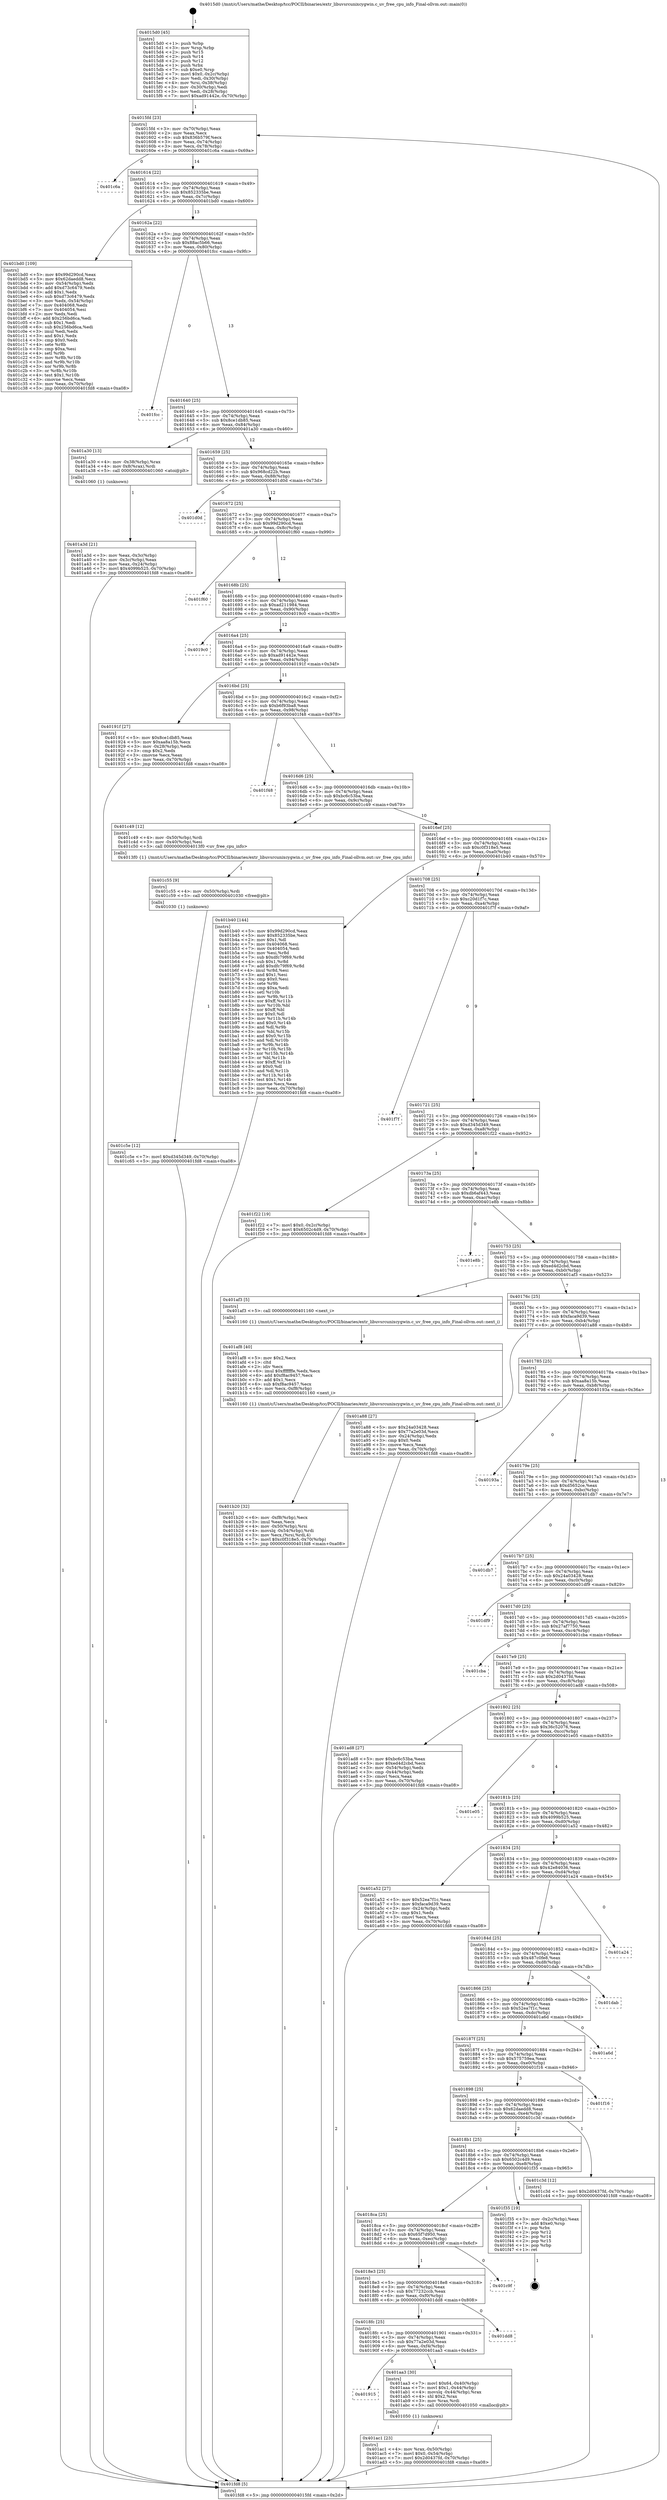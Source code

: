 digraph "0x4015d0" {
  label = "0x4015d0 (/mnt/c/Users/mathe/Desktop/tcc/POCII/binaries/extr_libuvsrcunixcygwin.c_uv_free_cpu_info_Final-ollvm.out::main(0))"
  labelloc = "t"
  node[shape=record]

  Entry [label="",width=0.3,height=0.3,shape=circle,fillcolor=black,style=filled]
  "0x4015fd" [label="{
     0x4015fd [23]\l
     | [instrs]\l
     &nbsp;&nbsp;0x4015fd \<+3\>: mov -0x70(%rbp),%eax\l
     &nbsp;&nbsp;0x401600 \<+2\>: mov %eax,%ecx\l
     &nbsp;&nbsp;0x401602 \<+6\>: sub $0x836b579f,%ecx\l
     &nbsp;&nbsp;0x401608 \<+3\>: mov %eax,-0x74(%rbp)\l
     &nbsp;&nbsp;0x40160b \<+3\>: mov %ecx,-0x78(%rbp)\l
     &nbsp;&nbsp;0x40160e \<+6\>: je 0000000000401c6a \<main+0x69a\>\l
  }"]
  "0x401c6a" [label="{
     0x401c6a\l
  }", style=dashed]
  "0x401614" [label="{
     0x401614 [22]\l
     | [instrs]\l
     &nbsp;&nbsp;0x401614 \<+5\>: jmp 0000000000401619 \<main+0x49\>\l
     &nbsp;&nbsp;0x401619 \<+3\>: mov -0x74(%rbp),%eax\l
     &nbsp;&nbsp;0x40161c \<+5\>: sub $0x852335be,%eax\l
     &nbsp;&nbsp;0x401621 \<+3\>: mov %eax,-0x7c(%rbp)\l
     &nbsp;&nbsp;0x401624 \<+6\>: je 0000000000401bd0 \<main+0x600\>\l
  }"]
  Exit [label="",width=0.3,height=0.3,shape=circle,fillcolor=black,style=filled,peripheries=2]
  "0x401bd0" [label="{
     0x401bd0 [109]\l
     | [instrs]\l
     &nbsp;&nbsp;0x401bd0 \<+5\>: mov $0x99d290cd,%eax\l
     &nbsp;&nbsp;0x401bd5 \<+5\>: mov $0x62daedd8,%ecx\l
     &nbsp;&nbsp;0x401bda \<+3\>: mov -0x54(%rbp),%edx\l
     &nbsp;&nbsp;0x401bdd \<+6\>: add $0xd73c6479,%edx\l
     &nbsp;&nbsp;0x401be3 \<+3\>: add $0x1,%edx\l
     &nbsp;&nbsp;0x401be6 \<+6\>: sub $0xd73c6479,%edx\l
     &nbsp;&nbsp;0x401bec \<+3\>: mov %edx,-0x54(%rbp)\l
     &nbsp;&nbsp;0x401bef \<+7\>: mov 0x404068,%edx\l
     &nbsp;&nbsp;0x401bf6 \<+7\>: mov 0x404054,%esi\l
     &nbsp;&nbsp;0x401bfd \<+2\>: mov %edx,%edi\l
     &nbsp;&nbsp;0x401bff \<+6\>: add $0x256bd6ca,%edi\l
     &nbsp;&nbsp;0x401c05 \<+3\>: sub $0x1,%edi\l
     &nbsp;&nbsp;0x401c08 \<+6\>: sub $0x256bd6ca,%edi\l
     &nbsp;&nbsp;0x401c0e \<+3\>: imul %edi,%edx\l
     &nbsp;&nbsp;0x401c11 \<+3\>: and $0x1,%edx\l
     &nbsp;&nbsp;0x401c14 \<+3\>: cmp $0x0,%edx\l
     &nbsp;&nbsp;0x401c17 \<+4\>: sete %r8b\l
     &nbsp;&nbsp;0x401c1b \<+3\>: cmp $0xa,%esi\l
     &nbsp;&nbsp;0x401c1e \<+4\>: setl %r9b\l
     &nbsp;&nbsp;0x401c22 \<+3\>: mov %r8b,%r10b\l
     &nbsp;&nbsp;0x401c25 \<+3\>: and %r9b,%r10b\l
     &nbsp;&nbsp;0x401c28 \<+3\>: xor %r9b,%r8b\l
     &nbsp;&nbsp;0x401c2b \<+3\>: or %r8b,%r10b\l
     &nbsp;&nbsp;0x401c2e \<+4\>: test $0x1,%r10b\l
     &nbsp;&nbsp;0x401c32 \<+3\>: cmovne %ecx,%eax\l
     &nbsp;&nbsp;0x401c35 \<+3\>: mov %eax,-0x70(%rbp)\l
     &nbsp;&nbsp;0x401c38 \<+5\>: jmp 0000000000401fd8 \<main+0xa08\>\l
  }"]
  "0x40162a" [label="{
     0x40162a [22]\l
     | [instrs]\l
     &nbsp;&nbsp;0x40162a \<+5\>: jmp 000000000040162f \<main+0x5f\>\l
     &nbsp;&nbsp;0x40162f \<+3\>: mov -0x74(%rbp),%eax\l
     &nbsp;&nbsp;0x401632 \<+5\>: sub $0x88ac5b66,%eax\l
     &nbsp;&nbsp;0x401637 \<+3\>: mov %eax,-0x80(%rbp)\l
     &nbsp;&nbsp;0x40163a \<+6\>: je 0000000000401fcc \<main+0x9fc\>\l
  }"]
  "0x401c5e" [label="{
     0x401c5e [12]\l
     | [instrs]\l
     &nbsp;&nbsp;0x401c5e \<+7\>: movl $0xd345d349,-0x70(%rbp)\l
     &nbsp;&nbsp;0x401c65 \<+5\>: jmp 0000000000401fd8 \<main+0xa08\>\l
  }"]
  "0x401fcc" [label="{
     0x401fcc\l
  }", style=dashed]
  "0x401640" [label="{
     0x401640 [25]\l
     | [instrs]\l
     &nbsp;&nbsp;0x401640 \<+5\>: jmp 0000000000401645 \<main+0x75\>\l
     &nbsp;&nbsp;0x401645 \<+3\>: mov -0x74(%rbp),%eax\l
     &nbsp;&nbsp;0x401648 \<+5\>: sub $0x8ce1db85,%eax\l
     &nbsp;&nbsp;0x40164d \<+6\>: mov %eax,-0x84(%rbp)\l
     &nbsp;&nbsp;0x401653 \<+6\>: je 0000000000401a30 \<main+0x460\>\l
  }"]
  "0x401c55" [label="{
     0x401c55 [9]\l
     | [instrs]\l
     &nbsp;&nbsp;0x401c55 \<+4\>: mov -0x50(%rbp),%rdi\l
     &nbsp;&nbsp;0x401c59 \<+5\>: call 0000000000401030 \<free@plt\>\l
     | [calls]\l
     &nbsp;&nbsp;0x401030 \{1\} (unknown)\l
  }"]
  "0x401a30" [label="{
     0x401a30 [13]\l
     | [instrs]\l
     &nbsp;&nbsp;0x401a30 \<+4\>: mov -0x38(%rbp),%rax\l
     &nbsp;&nbsp;0x401a34 \<+4\>: mov 0x8(%rax),%rdi\l
     &nbsp;&nbsp;0x401a38 \<+5\>: call 0000000000401060 \<atoi@plt\>\l
     | [calls]\l
     &nbsp;&nbsp;0x401060 \{1\} (unknown)\l
  }"]
  "0x401659" [label="{
     0x401659 [25]\l
     | [instrs]\l
     &nbsp;&nbsp;0x401659 \<+5\>: jmp 000000000040165e \<main+0x8e\>\l
     &nbsp;&nbsp;0x40165e \<+3\>: mov -0x74(%rbp),%eax\l
     &nbsp;&nbsp;0x401661 \<+5\>: sub $0x968cd22b,%eax\l
     &nbsp;&nbsp;0x401666 \<+6\>: mov %eax,-0x88(%rbp)\l
     &nbsp;&nbsp;0x40166c \<+6\>: je 0000000000401d0d \<main+0x73d\>\l
  }"]
  "0x401b20" [label="{
     0x401b20 [32]\l
     | [instrs]\l
     &nbsp;&nbsp;0x401b20 \<+6\>: mov -0xf8(%rbp),%ecx\l
     &nbsp;&nbsp;0x401b26 \<+3\>: imul %eax,%ecx\l
     &nbsp;&nbsp;0x401b29 \<+4\>: mov -0x50(%rbp),%rsi\l
     &nbsp;&nbsp;0x401b2d \<+4\>: movslq -0x54(%rbp),%rdi\l
     &nbsp;&nbsp;0x401b31 \<+3\>: mov %ecx,(%rsi,%rdi,4)\l
     &nbsp;&nbsp;0x401b34 \<+7\>: movl $0xc0f318e5,-0x70(%rbp)\l
     &nbsp;&nbsp;0x401b3b \<+5\>: jmp 0000000000401fd8 \<main+0xa08\>\l
  }"]
  "0x401d0d" [label="{
     0x401d0d\l
  }", style=dashed]
  "0x401672" [label="{
     0x401672 [25]\l
     | [instrs]\l
     &nbsp;&nbsp;0x401672 \<+5\>: jmp 0000000000401677 \<main+0xa7\>\l
     &nbsp;&nbsp;0x401677 \<+3\>: mov -0x74(%rbp),%eax\l
     &nbsp;&nbsp;0x40167a \<+5\>: sub $0x99d290cd,%eax\l
     &nbsp;&nbsp;0x40167f \<+6\>: mov %eax,-0x8c(%rbp)\l
     &nbsp;&nbsp;0x401685 \<+6\>: je 0000000000401f60 \<main+0x990\>\l
  }"]
  "0x401af8" [label="{
     0x401af8 [40]\l
     | [instrs]\l
     &nbsp;&nbsp;0x401af8 \<+5\>: mov $0x2,%ecx\l
     &nbsp;&nbsp;0x401afd \<+1\>: cltd\l
     &nbsp;&nbsp;0x401afe \<+2\>: idiv %ecx\l
     &nbsp;&nbsp;0x401b00 \<+6\>: imul $0xfffffffe,%edx,%ecx\l
     &nbsp;&nbsp;0x401b06 \<+6\>: add $0xf8ac9457,%ecx\l
     &nbsp;&nbsp;0x401b0c \<+3\>: add $0x1,%ecx\l
     &nbsp;&nbsp;0x401b0f \<+6\>: sub $0xf8ac9457,%ecx\l
     &nbsp;&nbsp;0x401b15 \<+6\>: mov %ecx,-0xf8(%rbp)\l
     &nbsp;&nbsp;0x401b1b \<+5\>: call 0000000000401160 \<next_i\>\l
     | [calls]\l
     &nbsp;&nbsp;0x401160 \{1\} (/mnt/c/Users/mathe/Desktop/tcc/POCII/binaries/extr_libuvsrcunixcygwin.c_uv_free_cpu_info_Final-ollvm.out::next_i)\l
  }"]
  "0x401f60" [label="{
     0x401f60\l
  }", style=dashed]
  "0x40168b" [label="{
     0x40168b [25]\l
     | [instrs]\l
     &nbsp;&nbsp;0x40168b \<+5\>: jmp 0000000000401690 \<main+0xc0\>\l
     &nbsp;&nbsp;0x401690 \<+3\>: mov -0x74(%rbp),%eax\l
     &nbsp;&nbsp;0x401693 \<+5\>: sub $0xad211984,%eax\l
     &nbsp;&nbsp;0x401698 \<+6\>: mov %eax,-0x90(%rbp)\l
     &nbsp;&nbsp;0x40169e \<+6\>: je 00000000004019c0 \<main+0x3f0\>\l
  }"]
  "0x401ac1" [label="{
     0x401ac1 [23]\l
     | [instrs]\l
     &nbsp;&nbsp;0x401ac1 \<+4\>: mov %rax,-0x50(%rbp)\l
     &nbsp;&nbsp;0x401ac5 \<+7\>: movl $0x0,-0x54(%rbp)\l
     &nbsp;&nbsp;0x401acc \<+7\>: movl $0x2d0437fd,-0x70(%rbp)\l
     &nbsp;&nbsp;0x401ad3 \<+5\>: jmp 0000000000401fd8 \<main+0xa08\>\l
  }"]
  "0x4019c0" [label="{
     0x4019c0\l
  }", style=dashed]
  "0x4016a4" [label="{
     0x4016a4 [25]\l
     | [instrs]\l
     &nbsp;&nbsp;0x4016a4 \<+5\>: jmp 00000000004016a9 \<main+0xd9\>\l
     &nbsp;&nbsp;0x4016a9 \<+3\>: mov -0x74(%rbp),%eax\l
     &nbsp;&nbsp;0x4016ac \<+5\>: sub $0xad91442e,%eax\l
     &nbsp;&nbsp;0x4016b1 \<+6\>: mov %eax,-0x94(%rbp)\l
     &nbsp;&nbsp;0x4016b7 \<+6\>: je 000000000040191f \<main+0x34f\>\l
  }"]
  "0x401915" [label="{
     0x401915\l
  }", style=dashed]
  "0x40191f" [label="{
     0x40191f [27]\l
     | [instrs]\l
     &nbsp;&nbsp;0x40191f \<+5\>: mov $0x8ce1db85,%eax\l
     &nbsp;&nbsp;0x401924 \<+5\>: mov $0xaa8a15b,%ecx\l
     &nbsp;&nbsp;0x401929 \<+3\>: mov -0x28(%rbp),%edx\l
     &nbsp;&nbsp;0x40192c \<+3\>: cmp $0x2,%edx\l
     &nbsp;&nbsp;0x40192f \<+3\>: cmovne %ecx,%eax\l
     &nbsp;&nbsp;0x401932 \<+3\>: mov %eax,-0x70(%rbp)\l
     &nbsp;&nbsp;0x401935 \<+5\>: jmp 0000000000401fd8 \<main+0xa08\>\l
  }"]
  "0x4016bd" [label="{
     0x4016bd [25]\l
     | [instrs]\l
     &nbsp;&nbsp;0x4016bd \<+5\>: jmp 00000000004016c2 \<main+0xf2\>\l
     &nbsp;&nbsp;0x4016c2 \<+3\>: mov -0x74(%rbp),%eax\l
     &nbsp;&nbsp;0x4016c5 \<+5\>: sub $0xb6f93ba8,%eax\l
     &nbsp;&nbsp;0x4016ca \<+6\>: mov %eax,-0x98(%rbp)\l
     &nbsp;&nbsp;0x4016d0 \<+6\>: je 0000000000401f48 \<main+0x978\>\l
  }"]
  "0x401fd8" [label="{
     0x401fd8 [5]\l
     | [instrs]\l
     &nbsp;&nbsp;0x401fd8 \<+5\>: jmp 00000000004015fd \<main+0x2d\>\l
  }"]
  "0x4015d0" [label="{
     0x4015d0 [45]\l
     | [instrs]\l
     &nbsp;&nbsp;0x4015d0 \<+1\>: push %rbp\l
     &nbsp;&nbsp;0x4015d1 \<+3\>: mov %rsp,%rbp\l
     &nbsp;&nbsp;0x4015d4 \<+2\>: push %r15\l
     &nbsp;&nbsp;0x4015d6 \<+2\>: push %r14\l
     &nbsp;&nbsp;0x4015d8 \<+2\>: push %r12\l
     &nbsp;&nbsp;0x4015da \<+1\>: push %rbx\l
     &nbsp;&nbsp;0x4015db \<+7\>: sub $0xe0,%rsp\l
     &nbsp;&nbsp;0x4015e2 \<+7\>: movl $0x0,-0x2c(%rbp)\l
     &nbsp;&nbsp;0x4015e9 \<+3\>: mov %edi,-0x30(%rbp)\l
     &nbsp;&nbsp;0x4015ec \<+4\>: mov %rsi,-0x38(%rbp)\l
     &nbsp;&nbsp;0x4015f0 \<+3\>: mov -0x30(%rbp),%edi\l
     &nbsp;&nbsp;0x4015f3 \<+3\>: mov %edi,-0x28(%rbp)\l
     &nbsp;&nbsp;0x4015f6 \<+7\>: movl $0xad91442e,-0x70(%rbp)\l
  }"]
  "0x401a3d" [label="{
     0x401a3d [21]\l
     | [instrs]\l
     &nbsp;&nbsp;0x401a3d \<+3\>: mov %eax,-0x3c(%rbp)\l
     &nbsp;&nbsp;0x401a40 \<+3\>: mov -0x3c(%rbp),%eax\l
     &nbsp;&nbsp;0x401a43 \<+3\>: mov %eax,-0x24(%rbp)\l
     &nbsp;&nbsp;0x401a46 \<+7\>: movl $0x4099b525,-0x70(%rbp)\l
     &nbsp;&nbsp;0x401a4d \<+5\>: jmp 0000000000401fd8 \<main+0xa08\>\l
  }"]
  "0x401aa3" [label="{
     0x401aa3 [30]\l
     | [instrs]\l
     &nbsp;&nbsp;0x401aa3 \<+7\>: movl $0x64,-0x40(%rbp)\l
     &nbsp;&nbsp;0x401aaa \<+7\>: movl $0x1,-0x44(%rbp)\l
     &nbsp;&nbsp;0x401ab1 \<+4\>: movslq -0x44(%rbp),%rax\l
     &nbsp;&nbsp;0x401ab5 \<+4\>: shl $0x2,%rax\l
     &nbsp;&nbsp;0x401ab9 \<+3\>: mov %rax,%rdi\l
     &nbsp;&nbsp;0x401abc \<+5\>: call 0000000000401050 \<malloc@plt\>\l
     | [calls]\l
     &nbsp;&nbsp;0x401050 \{1\} (unknown)\l
  }"]
  "0x401f48" [label="{
     0x401f48\l
  }", style=dashed]
  "0x4016d6" [label="{
     0x4016d6 [25]\l
     | [instrs]\l
     &nbsp;&nbsp;0x4016d6 \<+5\>: jmp 00000000004016db \<main+0x10b\>\l
     &nbsp;&nbsp;0x4016db \<+3\>: mov -0x74(%rbp),%eax\l
     &nbsp;&nbsp;0x4016de \<+5\>: sub $0xbc6c53ba,%eax\l
     &nbsp;&nbsp;0x4016e3 \<+6\>: mov %eax,-0x9c(%rbp)\l
     &nbsp;&nbsp;0x4016e9 \<+6\>: je 0000000000401c49 \<main+0x679\>\l
  }"]
  "0x4018fc" [label="{
     0x4018fc [25]\l
     | [instrs]\l
     &nbsp;&nbsp;0x4018fc \<+5\>: jmp 0000000000401901 \<main+0x331\>\l
     &nbsp;&nbsp;0x401901 \<+3\>: mov -0x74(%rbp),%eax\l
     &nbsp;&nbsp;0x401904 \<+5\>: sub $0x77a2e03d,%eax\l
     &nbsp;&nbsp;0x401909 \<+6\>: mov %eax,-0xf4(%rbp)\l
     &nbsp;&nbsp;0x40190f \<+6\>: je 0000000000401aa3 \<main+0x4d3\>\l
  }"]
  "0x401c49" [label="{
     0x401c49 [12]\l
     | [instrs]\l
     &nbsp;&nbsp;0x401c49 \<+4\>: mov -0x50(%rbp),%rdi\l
     &nbsp;&nbsp;0x401c4d \<+3\>: mov -0x40(%rbp),%esi\l
     &nbsp;&nbsp;0x401c50 \<+5\>: call 00000000004013f0 \<uv_free_cpu_info\>\l
     | [calls]\l
     &nbsp;&nbsp;0x4013f0 \{1\} (/mnt/c/Users/mathe/Desktop/tcc/POCII/binaries/extr_libuvsrcunixcygwin.c_uv_free_cpu_info_Final-ollvm.out::uv_free_cpu_info)\l
  }"]
  "0x4016ef" [label="{
     0x4016ef [25]\l
     | [instrs]\l
     &nbsp;&nbsp;0x4016ef \<+5\>: jmp 00000000004016f4 \<main+0x124\>\l
     &nbsp;&nbsp;0x4016f4 \<+3\>: mov -0x74(%rbp),%eax\l
     &nbsp;&nbsp;0x4016f7 \<+5\>: sub $0xc0f318e5,%eax\l
     &nbsp;&nbsp;0x4016fc \<+6\>: mov %eax,-0xa0(%rbp)\l
     &nbsp;&nbsp;0x401702 \<+6\>: je 0000000000401b40 \<main+0x570\>\l
  }"]
  "0x401dd8" [label="{
     0x401dd8\l
  }", style=dashed]
  "0x401b40" [label="{
     0x401b40 [144]\l
     | [instrs]\l
     &nbsp;&nbsp;0x401b40 \<+5\>: mov $0x99d290cd,%eax\l
     &nbsp;&nbsp;0x401b45 \<+5\>: mov $0x852335be,%ecx\l
     &nbsp;&nbsp;0x401b4a \<+2\>: mov $0x1,%dl\l
     &nbsp;&nbsp;0x401b4c \<+7\>: mov 0x404068,%esi\l
     &nbsp;&nbsp;0x401b53 \<+7\>: mov 0x404054,%edi\l
     &nbsp;&nbsp;0x401b5a \<+3\>: mov %esi,%r8d\l
     &nbsp;&nbsp;0x401b5d \<+7\>: sub $0xdfc79f69,%r8d\l
     &nbsp;&nbsp;0x401b64 \<+4\>: sub $0x1,%r8d\l
     &nbsp;&nbsp;0x401b68 \<+7\>: add $0xdfc79f69,%r8d\l
     &nbsp;&nbsp;0x401b6f \<+4\>: imul %r8d,%esi\l
     &nbsp;&nbsp;0x401b73 \<+3\>: and $0x1,%esi\l
     &nbsp;&nbsp;0x401b76 \<+3\>: cmp $0x0,%esi\l
     &nbsp;&nbsp;0x401b79 \<+4\>: sete %r9b\l
     &nbsp;&nbsp;0x401b7d \<+3\>: cmp $0xa,%edi\l
     &nbsp;&nbsp;0x401b80 \<+4\>: setl %r10b\l
     &nbsp;&nbsp;0x401b84 \<+3\>: mov %r9b,%r11b\l
     &nbsp;&nbsp;0x401b87 \<+4\>: xor $0xff,%r11b\l
     &nbsp;&nbsp;0x401b8b \<+3\>: mov %r10b,%bl\l
     &nbsp;&nbsp;0x401b8e \<+3\>: xor $0xff,%bl\l
     &nbsp;&nbsp;0x401b91 \<+3\>: xor $0x0,%dl\l
     &nbsp;&nbsp;0x401b94 \<+3\>: mov %r11b,%r14b\l
     &nbsp;&nbsp;0x401b97 \<+4\>: and $0x0,%r14b\l
     &nbsp;&nbsp;0x401b9b \<+3\>: and %dl,%r9b\l
     &nbsp;&nbsp;0x401b9e \<+3\>: mov %bl,%r15b\l
     &nbsp;&nbsp;0x401ba1 \<+4\>: and $0x0,%r15b\l
     &nbsp;&nbsp;0x401ba5 \<+3\>: and %dl,%r10b\l
     &nbsp;&nbsp;0x401ba8 \<+3\>: or %r9b,%r14b\l
     &nbsp;&nbsp;0x401bab \<+3\>: or %r10b,%r15b\l
     &nbsp;&nbsp;0x401bae \<+3\>: xor %r15b,%r14b\l
     &nbsp;&nbsp;0x401bb1 \<+3\>: or %bl,%r11b\l
     &nbsp;&nbsp;0x401bb4 \<+4\>: xor $0xff,%r11b\l
     &nbsp;&nbsp;0x401bb8 \<+3\>: or $0x0,%dl\l
     &nbsp;&nbsp;0x401bbb \<+3\>: and %dl,%r11b\l
     &nbsp;&nbsp;0x401bbe \<+3\>: or %r11b,%r14b\l
     &nbsp;&nbsp;0x401bc1 \<+4\>: test $0x1,%r14b\l
     &nbsp;&nbsp;0x401bc5 \<+3\>: cmovne %ecx,%eax\l
     &nbsp;&nbsp;0x401bc8 \<+3\>: mov %eax,-0x70(%rbp)\l
     &nbsp;&nbsp;0x401bcb \<+5\>: jmp 0000000000401fd8 \<main+0xa08\>\l
  }"]
  "0x401708" [label="{
     0x401708 [25]\l
     | [instrs]\l
     &nbsp;&nbsp;0x401708 \<+5\>: jmp 000000000040170d \<main+0x13d\>\l
     &nbsp;&nbsp;0x40170d \<+3\>: mov -0x74(%rbp),%eax\l
     &nbsp;&nbsp;0x401710 \<+5\>: sub $0xc20d1f7c,%eax\l
     &nbsp;&nbsp;0x401715 \<+6\>: mov %eax,-0xa4(%rbp)\l
     &nbsp;&nbsp;0x40171b \<+6\>: je 0000000000401f7f \<main+0x9af\>\l
  }"]
  "0x4018e3" [label="{
     0x4018e3 [25]\l
     | [instrs]\l
     &nbsp;&nbsp;0x4018e3 \<+5\>: jmp 00000000004018e8 \<main+0x318\>\l
     &nbsp;&nbsp;0x4018e8 \<+3\>: mov -0x74(%rbp),%eax\l
     &nbsp;&nbsp;0x4018eb \<+5\>: sub $0x77232ccb,%eax\l
     &nbsp;&nbsp;0x4018f0 \<+6\>: mov %eax,-0xf0(%rbp)\l
     &nbsp;&nbsp;0x4018f6 \<+6\>: je 0000000000401dd8 \<main+0x808\>\l
  }"]
  "0x401f7f" [label="{
     0x401f7f\l
  }", style=dashed]
  "0x401721" [label="{
     0x401721 [25]\l
     | [instrs]\l
     &nbsp;&nbsp;0x401721 \<+5\>: jmp 0000000000401726 \<main+0x156\>\l
     &nbsp;&nbsp;0x401726 \<+3\>: mov -0x74(%rbp),%eax\l
     &nbsp;&nbsp;0x401729 \<+5\>: sub $0xd345d349,%eax\l
     &nbsp;&nbsp;0x40172e \<+6\>: mov %eax,-0xa8(%rbp)\l
     &nbsp;&nbsp;0x401734 \<+6\>: je 0000000000401f22 \<main+0x952\>\l
  }"]
  "0x401c9f" [label="{
     0x401c9f\l
  }", style=dashed]
  "0x401f22" [label="{
     0x401f22 [19]\l
     | [instrs]\l
     &nbsp;&nbsp;0x401f22 \<+7\>: movl $0x0,-0x2c(%rbp)\l
     &nbsp;&nbsp;0x401f29 \<+7\>: movl $0x6502c4d9,-0x70(%rbp)\l
     &nbsp;&nbsp;0x401f30 \<+5\>: jmp 0000000000401fd8 \<main+0xa08\>\l
  }"]
  "0x40173a" [label="{
     0x40173a [25]\l
     | [instrs]\l
     &nbsp;&nbsp;0x40173a \<+5\>: jmp 000000000040173f \<main+0x16f\>\l
     &nbsp;&nbsp;0x40173f \<+3\>: mov -0x74(%rbp),%eax\l
     &nbsp;&nbsp;0x401742 \<+5\>: sub $0xdb6af443,%eax\l
     &nbsp;&nbsp;0x401747 \<+6\>: mov %eax,-0xac(%rbp)\l
     &nbsp;&nbsp;0x40174d \<+6\>: je 0000000000401e8b \<main+0x8bb\>\l
  }"]
  "0x4018ca" [label="{
     0x4018ca [25]\l
     | [instrs]\l
     &nbsp;&nbsp;0x4018ca \<+5\>: jmp 00000000004018cf \<main+0x2ff\>\l
     &nbsp;&nbsp;0x4018cf \<+3\>: mov -0x74(%rbp),%eax\l
     &nbsp;&nbsp;0x4018d2 \<+5\>: sub $0x65f7d950,%eax\l
     &nbsp;&nbsp;0x4018d7 \<+6\>: mov %eax,-0xec(%rbp)\l
     &nbsp;&nbsp;0x4018dd \<+6\>: je 0000000000401c9f \<main+0x6cf\>\l
  }"]
  "0x401e8b" [label="{
     0x401e8b\l
  }", style=dashed]
  "0x401753" [label="{
     0x401753 [25]\l
     | [instrs]\l
     &nbsp;&nbsp;0x401753 \<+5\>: jmp 0000000000401758 \<main+0x188\>\l
     &nbsp;&nbsp;0x401758 \<+3\>: mov -0x74(%rbp),%eax\l
     &nbsp;&nbsp;0x40175b \<+5\>: sub $0xed4d2cbd,%eax\l
     &nbsp;&nbsp;0x401760 \<+6\>: mov %eax,-0xb0(%rbp)\l
     &nbsp;&nbsp;0x401766 \<+6\>: je 0000000000401af3 \<main+0x523\>\l
  }"]
  "0x401f35" [label="{
     0x401f35 [19]\l
     | [instrs]\l
     &nbsp;&nbsp;0x401f35 \<+3\>: mov -0x2c(%rbp),%eax\l
     &nbsp;&nbsp;0x401f38 \<+7\>: add $0xe0,%rsp\l
     &nbsp;&nbsp;0x401f3f \<+1\>: pop %rbx\l
     &nbsp;&nbsp;0x401f40 \<+2\>: pop %r12\l
     &nbsp;&nbsp;0x401f42 \<+2\>: pop %r14\l
     &nbsp;&nbsp;0x401f44 \<+2\>: pop %r15\l
     &nbsp;&nbsp;0x401f46 \<+1\>: pop %rbp\l
     &nbsp;&nbsp;0x401f47 \<+1\>: ret\l
  }"]
  "0x401af3" [label="{
     0x401af3 [5]\l
     | [instrs]\l
     &nbsp;&nbsp;0x401af3 \<+5\>: call 0000000000401160 \<next_i\>\l
     | [calls]\l
     &nbsp;&nbsp;0x401160 \{1\} (/mnt/c/Users/mathe/Desktop/tcc/POCII/binaries/extr_libuvsrcunixcygwin.c_uv_free_cpu_info_Final-ollvm.out::next_i)\l
  }"]
  "0x40176c" [label="{
     0x40176c [25]\l
     | [instrs]\l
     &nbsp;&nbsp;0x40176c \<+5\>: jmp 0000000000401771 \<main+0x1a1\>\l
     &nbsp;&nbsp;0x401771 \<+3\>: mov -0x74(%rbp),%eax\l
     &nbsp;&nbsp;0x401774 \<+5\>: sub $0xfaca9d39,%eax\l
     &nbsp;&nbsp;0x401779 \<+6\>: mov %eax,-0xb4(%rbp)\l
     &nbsp;&nbsp;0x40177f \<+6\>: je 0000000000401a88 \<main+0x4b8\>\l
  }"]
  "0x4018b1" [label="{
     0x4018b1 [25]\l
     | [instrs]\l
     &nbsp;&nbsp;0x4018b1 \<+5\>: jmp 00000000004018b6 \<main+0x2e6\>\l
     &nbsp;&nbsp;0x4018b6 \<+3\>: mov -0x74(%rbp),%eax\l
     &nbsp;&nbsp;0x4018b9 \<+5\>: sub $0x6502c4d9,%eax\l
     &nbsp;&nbsp;0x4018be \<+6\>: mov %eax,-0xe8(%rbp)\l
     &nbsp;&nbsp;0x4018c4 \<+6\>: je 0000000000401f35 \<main+0x965\>\l
  }"]
  "0x401a88" [label="{
     0x401a88 [27]\l
     | [instrs]\l
     &nbsp;&nbsp;0x401a88 \<+5\>: mov $0x24a03428,%eax\l
     &nbsp;&nbsp;0x401a8d \<+5\>: mov $0x77a2e03d,%ecx\l
     &nbsp;&nbsp;0x401a92 \<+3\>: mov -0x24(%rbp),%edx\l
     &nbsp;&nbsp;0x401a95 \<+3\>: cmp $0x0,%edx\l
     &nbsp;&nbsp;0x401a98 \<+3\>: cmove %ecx,%eax\l
     &nbsp;&nbsp;0x401a9b \<+3\>: mov %eax,-0x70(%rbp)\l
     &nbsp;&nbsp;0x401a9e \<+5\>: jmp 0000000000401fd8 \<main+0xa08\>\l
  }"]
  "0x401785" [label="{
     0x401785 [25]\l
     | [instrs]\l
     &nbsp;&nbsp;0x401785 \<+5\>: jmp 000000000040178a \<main+0x1ba\>\l
     &nbsp;&nbsp;0x40178a \<+3\>: mov -0x74(%rbp),%eax\l
     &nbsp;&nbsp;0x40178d \<+5\>: sub $0xaa8a15b,%eax\l
     &nbsp;&nbsp;0x401792 \<+6\>: mov %eax,-0xb8(%rbp)\l
     &nbsp;&nbsp;0x401798 \<+6\>: je 000000000040193a \<main+0x36a\>\l
  }"]
  "0x401c3d" [label="{
     0x401c3d [12]\l
     | [instrs]\l
     &nbsp;&nbsp;0x401c3d \<+7\>: movl $0x2d0437fd,-0x70(%rbp)\l
     &nbsp;&nbsp;0x401c44 \<+5\>: jmp 0000000000401fd8 \<main+0xa08\>\l
  }"]
  "0x40193a" [label="{
     0x40193a\l
  }", style=dashed]
  "0x40179e" [label="{
     0x40179e [25]\l
     | [instrs]\l
     &nbsp;&nbsp;0x40179e \<+5\>: jmp 00000000004017a3 \<main+0x1d3\>\l
     &nbsp;&nbsp;0x4017a3 \<+3\>: mov -0x74(%rbp),%eax\l
     &nbsp;&nbsp;0x4017a6 \<+5\>: sub $0xd5652ce,%eax\l
     &nbsp;&nbsp;0x4017ab \<+6\>: mov %eax,-0xbc(%rbp)\l
     &nbsp;&nbsp;0x4017b1 \<+6\>: je 0000000000401db7 \<main+0x7e7\>\l
  }"]
  "0x401898" [label="{
     0x401898 [25]\l
     | [instrs]\l
     &nbsp;&nbsp;0x401898 \<+5\>: jmp 000000000040189d \<main+0x2cd\>\l
     &nbsp;&nbsp;0x40189d \<+3\>: mov -0x74(%rbp),%eax\l
     &nbsp;&nbsp;0x4018a0 \<+5\>: sub $0x62daedd8,%eax\l
     &nbsp;&nbsp;0x4018a5 \<+6\>: mov %eax,-0xe4(%rbp)\l
     &nbsp;&nbsp;0x4018ab \<+6\>: je 0000000000401c3d \<main+0x66d\>\l
  }"]
  "0x401db7" [label="{
     0x401db7\l
  }", style=dashed]
  "0x4017b7" [label="{
     0x4017b7 [25]\l
     | [instrs]\l
     &nbsp;&nbsp;0x4017b7 \<+5\>: jmp 00000000004017bc \<main+0x1ec\>\l
     &nbsp;&nbsp;0x4017bc \<+3\>: mov -0x74(%rbp),%eax\l
     &nbsp;&nbsp;0x4017bf \<+5\>: sub $0x24a03428,%eax\l
     &nbsp;&nbsp;0x4017c4 \<+6\>: mov %eax,-0xc0(%rbp)\l
     &nbsp;&nbsp;0x4017ca \<+6\>: je 0000000000401df9 \<main+0x829\>\l
  }"]
  "0x401f16" [label="{
     0x401f16\l
  }", style=dashed]
  "0x401df9" [label="{
     0x401df9\l
  }", style=dashed]
  "0x4017d0" [label="{
     0x4017d0 [25]\l
     | [instrs]\l
     &nbsp;&nbsp;0x4017d0 \<+5\>: jmp 00000000004017d5 \<main+0x205\>\l
     &nbsp;&nbsp;0x4017d5 \<+3\>: mov -0x74(%rbp),%eax\l
     &nbsp;&nbsp;0x4017d8 \<+5\>: sub $0x27af7750,%eax\l
     &nbsp;&nbsp;0x4017dd \<+6\>: mov %eax,-0xc4(%rbp)\l
     &nbsp;&nbsp;0x4017e3 \<+6\>: je 0000000000401cba \<main+0x6ea\>\l
  }"]
  "0x40187f" [label="{
     0x40187f [25]\l
     | [instrs]\l
     &nbsp;&nbsp;0x40187f \<+5\>: jmp 0000000000401884 \<main+0x2b4\>\l
     &nbsp;&nbsp;0x401884 \<+3\>: mov -0x74(%rbp),%eax\l
     &nbsp;&nbsp;0x401887 \<+5\>: sub $0x575759ea,%eax\l
     &nbsp;&nbsp;0x40188c \<+6\>: mov %eax,-0xe0(%rbp)\l
     &nbsp;&nbsp;0x401892 \<+6\>: je 0000000000401f16 \<main+0x946\>\l
  }"]
  "0x401cba" [label="{
     0x401cba\l
  }", style=dashed]
  "0x4017e9" [label="{
     0x4017e9 [25]\l
     | [instrs]\l
     &nbsp;&nbsp;0x4017e9 \<+5\>: jmp 00000000004017ee \<main+0x21e\>\l
     &nbsp;&nbsp;0x4017ee \<+3\>: mov -0x74(%rbp),%eax\l
     &nbsp;&nbsp;0x4017f1 \<+5\>: sub $0x2d0437fd,%eax\l
     &nbsp;&nbsp;0x4017f6 \<+6\>: mov %eax,-0xc8(%rbp)\l
     &nbsp;&nbsp;0x4017fc \<+6\>: je 0000000000401ad8 \<main+0x508\>\l
  }"]
  "0x401a6d" [label="{
     0x401a6d\l
  }", style=dashed]
  "0x401ad8" [label="{
     0x401ad8 [27]\l
     | [instrs]\l
     &nbsp;&nbsp;0x401ad8 \<+5\>: mov $0xbc6c53ba,%eax\l
     &nbsp;&nbsp;0x401add \<+5\>: mov $0xed4d2cbd,%ecx\l
     &nbsp;&nbsp;0x401ae2 \<+3\>: mov -0x54(%rbp),%edx\l
     &nbsp;&nbsp;0x401ae5 \<+3\>: cmp -0x44(%rbp),%edx\l
     &nbsp;&nbsp;0x401ae8 \<+3\>: cmovl %ecx,%eax\l
     &nbsp;&nbsp;0x401aeb \<+3\>: mov %eax,-0x70(%rbp)\l
     &nbsp;&nbsp;0x401aee \<+5\>: jmp 0000000000401fd8 \<main+0xa08\>\l
  }"]
  "0x401802" [label="{
     0x401802 [25]\l
     | [instrs]\l
     &nbsp;&nbsp;0x401802 \<+5\>: jmp 0000000000401807 \<main+0x237\>\l
     &nbsp;&nbsp;0x401807 \<+3\>: mov -0x74(%rbp),%eax\l
     &nbsp;&nbsp;0x40180a \<+5\>: sub $0x36c52076,%eax\l
     &nbsp;&nbsp;0x40180f \<+6\>: mov %eax,-0xcc(%rbp)\l
     &nbsp;&nbsp;0x401815 \<+6\>: je 0000000000401e05 \<main+0x835\>\l
  }"]
  "0x401866" [label="{
     0x401866 [25]\l
     | [instrs]\l
     &nbsp;&nbsp;0x401866 \<+5\>: jmp 000000000040186b \<main+0x29b\>\l
     &nbsp;&nbsp;0x40186b \<+3\>: mov -0x74(%rbp),%eax\l
     &nbsp;&nbsp;0x40186e \<+5\>: sub $0x52ea7f1c,%eax\l
     &nbsp;&nbsp;0x401873 \<+6\>: mov %eax,-0xdc(%rbp)\l
     &nbsp;&nbsp;0x401879 \<+6\>: je 0000000000401a6d \<main+0x49d\>\l
  }"]
  "0x401e05" [label="{
     0x401e05\l
  }", style=dashed]
  "0x40181b" [label="{
     0x40181b [25]\l
     | [instrs]\l
     &nbsp;&nbsp;0x40181b \<+5\>: jmp 0000000000401820 \<main+0x250\>\l
     &nbsp;&nbsp;0x401820 \<+3\>: mov -0x74(%rbp),%eax\l
     &nbsp;&nbsp;0x401823 \<+5\>: sub $0x4099b525,%eax\l
     &nbsp;&nbsp;0x401828 \<+6\>: mov %eax,-0xd0(%rbp)\l
     &nbsp;&nbsp;0x40182e \<+6\>: je 0000000000401a52 \<main+0x482\>\l
  }"]
  "0x401dab" [label="{
     0x401dab\l
  }", style=dashed]
  "0x401a52" [label="{
     0x401a52 [27]\l
     | [instrs]\l
     &nbsp;&nbsp;0x401a52 \<+5\>: mov $0x52ea7f1c,%eax\l
     &nbsp;&nbsp;0x401a57 \<+5\>: mov $0xfaca9d39,%ecx\l
     &nbsp;&nbsp;0x401a5c \<+3\>: mov -0x24(%rbp),%edx\l
     &nbsp;&nbsp;0x401a5f \<+3\>: cmp $0x1,%edx\l
     &nbsp;&nbsp;0x401a62 \<+3\>: cmovl %ecx,%eax\l
     &nbsp;&nbsp;0x401a65 \<+3\>: mov %eax,-0x70(%rbp)\l
     &nbsp;&nbsp;0x401a68 \<+5\>: jmp 0000000000401fd8 \<main+0xa08\>\l
  }"]
  "0x401834" [label="{
     0x401834 [25]\l
     | [instrs]\l
     &nbsp;&nbsp;0x401834 \<+5\>: jmp 0000000000401839 \<main+0x269\>\l
     &nbsp;&nbsp;0x401839 \<+3\>: mov -0x74(%rbp),%eax\l
     &nbsp;&nbsp;0x40183c \<+5\>: sub $0x42e84036,%eax\l
     &nbsp;&nbsp;0x401841 \<+6\>: mov %eax,-0xd4(%rbp)\l
     &nbsp;&nbsp;0x401847 \<+6\>: je 0000000000401a24 \<main+0x454\>\l
  }"]
  "0x40184d" [label="{
     0x40184d [25]\l
     | [instrs]\l
     &nbsp;&nbsp;0x40184d \<+5\>: jmp 0000000000401852 \<main+0x282\>\l
     &nbsp;&nbsp;0x401852 \<+3\>: mov -0x74(%rbp),%eax\l
     &nbsp;&nbsp;0x401855 \<+5\>: sub $0x487c0fe8,%eax\l
     &nbsp;&nbsp;0x40185a \<+6\>: mov %eax,-0xd8(%rbp)\l
     &nbsp;&nbsp;0x401860 \<+6\>: je 0000000000401dab \<main+0x7db\>\l
  }"]
  "0x401a24" [label="{
     0x401a24\l
  }", style=dashed]
  Entry -> "0x4015d0" [label=" 1"]
  "0x4015fd" -> "0x401c6a" [label=" 0"]
  "0x4015fd" -> "0x401614" [label=" 14"]
  "0x401f35" -> Exit [label=" 1"]
  "0x401614" -> "0x401bd0" [label=" 1"]
  "0x401614" -> "0x40162a" [label=" 13"]
  "0x401f22" -> "0x401fd8" [label=" 1"]
  "0x40162a" -> "0x401fcc" [label=" 0"]
  "0x40162a" -> "0x401640" [label=" 13"]
  "0x401c5e" -> "0x401fd8" [label=" 1"]
  "0x401640" -> "0x401a30" [label=" 1"]
  "0x401640" -> "0x401659" [label=" 12"]
  "0x401c55" -> "0x401c5e" [label=" 1"]
  "0x401659" -> "0x401d0d" [label=" 0"]
  "0x401659" -> "0x401672" [label=" 12"]
  "0x401c49" -> "0x401c55" [label=" 1"]
  "0x401672" -> "0x401f60" [label=" 0"]
  "0x401672" -> "0x40168b" [label=" 12"]
  "0x401c3d" -> "0x401fd8" [label=" 1"]
  "0x40168b" -> "0x4019c0" [label=" 0"]
  "0x40168b" -> "0x4016a4" [label=" 12"]
  "0x401bd0" -> "0x401fd8" [label=" 1"]
  "0x4016a4" -> "0x40191f" [label=" 1"]
  "0x4016a4" -> "0x4016bd" [label=" 11"]
  "0x40191f" -> "0x401fd8" [label=" 1"]
  "0x4015d0" -> "0x4015fd" [label=" 1"]
  "0x401fd8" -> "0x4015fd" [label=" 13"]
  "0x401a30" -> "0x401a3d" [label=" 1"]
  "0x401a3d" -> "0x401fd8" [label=" 1"]
  "0x401b40" -> "0x401fd8" [label=" 1"]
  "0x4016bd" -> "0x401f48" [label=" 0"]
  "0x4016bd" -> "0x4016d6" [label=" 11"]
  "0x401b20" -> "0x401fd8" [label=" 1"]
  "0x4016d6" -> "0x401c49" [label=" 1"]
  "0x4016d6" -> "0x4016ef" [label=" 10"]
  "0x401af3" -> "0x401af8" [label=" 1"]
  "0x4016ef" -> "0x401b40" [label=" 1"]
  "0x4016ef" -> "0x401708" [label=" 9"]
  "0x401ad8" -> "0x401fd8" [label=" 2"]
  "0x401708" -> "0x401f7f" [label=" 0"]
  "0x401708" -> "0x401721" [label=" 9"]
  "0x401aa3" -> "0x401ac1" [label=" 1"]
  "0x401721" -> "0x401f22" [label=" 1"]
  "0x401721" -> "0x40173a" [label=" 8"]
  "0x4018fc" -> "0x401915" [label=" 0"]
  "0x40173a" -> "0x401e8b" [label=" 0"]
  "0x40173a" -> "0x401753" [label=" 8"]
  "0x401af8" -> "0x401b20" [label=" 1"]
  "0x401753" -> "0x401af3" [label=" 1"]
  "0x401753" -> "0x40176c" [label=" 7"]
  "0x4018e3" -> "0x4018fc" [label=" 1"]
  "0x40176c" -> "0x401a88" [label=" 1"]
  "0x40176c" -> "0x401785" [label=" 6"]
  "0x401ac1" -> "0x401fd8" [label=" 1"]
  "0x401785" -> "0x40193a" [label=" 0"]
  "0x401785" -> "0x40179e" [label=" 6"]
  "0x4018ca" -> "0x4018e3" [label=" 1"]
  "0x40179e" -> "0x401db7" [label=" 0"]
  "0x40179e" -> "0x4017b7" [label=" 6"]
  "0x4018fc" -> "0x401aa3" [label=" 1"]
  "0x4017b7" -> "0x401df9" [label=" 0"]
  "0x4017b7" -> "0x4017d0" [label=" 6"]
  "0x4018b1" -> "0x4018ca" [label=" 1"]
  "0x4017d0" -> "0x401cba" [label=" 0"]
  "0x4017d0" -> "0x4017e9" [label=" 6"]
  "0x4018e3" -> "0x401dd8" [label=" 0"]
  "0x4017e9" -> "0x401ad8" [label=" 2"]
  "0x4017e9" -> "0x401802" [label=" 4"]
  "0x401898" -> "0x4018b1" [label=" 2"]
  "0x401802" -> "0x401e05" [label=" 0"]
  "0x401802" -> "0x40181b" [label=" 4"]
  "0x4018ca" -> "0x401c9f" [label=" 0"]
  "0x40181b" -> "0x401a52" [label=" 1"]
  "0x40181b" -> "0x401834" [label=" 3"]
  "0x401a52" -> "0x401fd8" [label=" 1"]
  "0x401a88" -> "0x401fd8" [label=" 1"]
  "0x40187f" -> "0x401898" [label=" 3"]
  "0x401834" -> "0x401a24" [label=" 0"]
  "0x401834" -> "0x40184d" [label=" 3"]
  "0x40187f" -> "0x401f16" [label=" 0"]
  "0x40184d" -> "0x401dab" [label=" 0"]
  "0x40184d" -> "0x401866" [label=" 3"]
  "0x401898" -> "0x401c3d" [label=" 1"]
  "0x401866" -> "0x401a6d" [label=" 0"]
  "0x401866" -> "0x40187f" [label=" 3"]
  "0x4018b1" -> "0x401f35" [label=" 1"]
}
